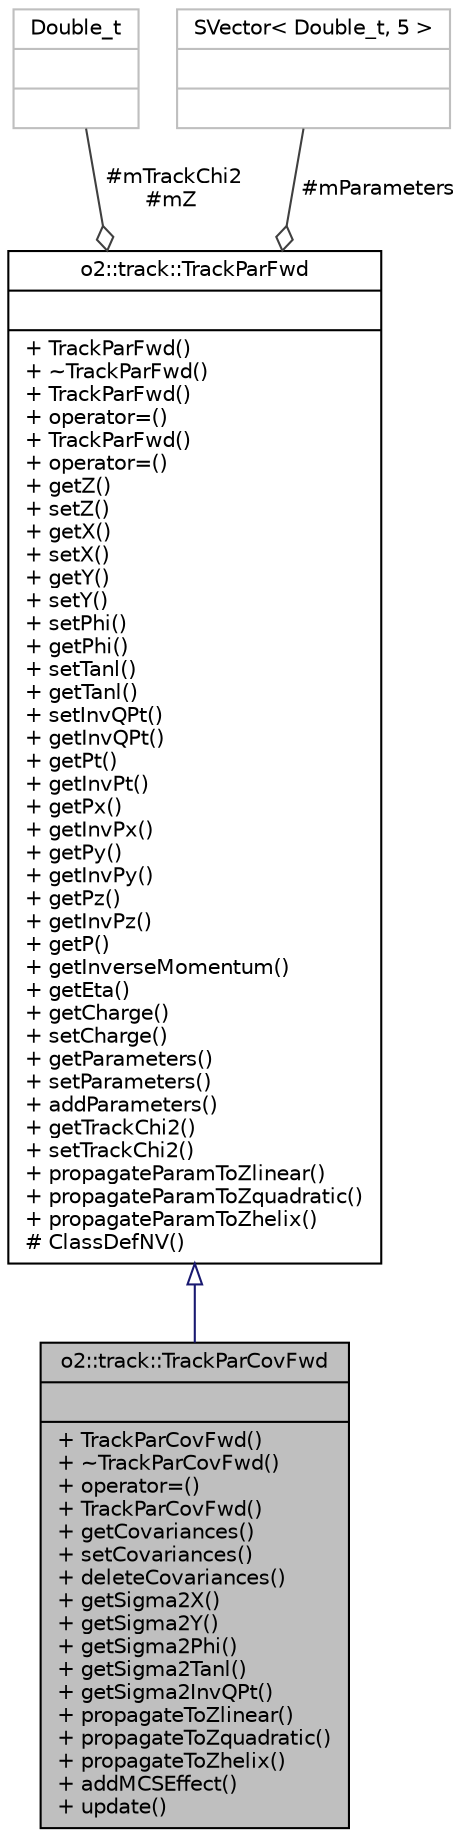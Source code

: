 digraph "o2::track::TrackParCovFwd"
{
 // INTERACTIVE_SVG=YES
  bgcolor="transparent";
  edge [fontname="Helvetica",fontsize="10",labelfontname="Helvetica",labelfontsize="10"];
  node [fontname="Helvetica",fontsize="10",shape=record];
  Node6 [label="{o2::track::TrackParCovFwd\n||+ TrackParCovFwd()\l+ ~TrackParCovFwd()\l+ operator=()\l+ TrackParCovFwd()\l+ getCovariances()\l+ setCovariances()\l+ deleteCovariances()\l+ getSigma2X()\l+ getSigma2Y()\l+ getSigma2Phi()\l+ getSigma2Tanl()\l+ getSigma2InvQPt()\l+ propagateToZlinear()\l+ propagateToZquadratic()\l+ propagateToZhelix()\l+ addMCSEffect()\l+ update()\l}",height=0.2,width=0.4,color="black", fillcolor="grey75", style="filled", fontcolor="black"];
  Node7 -> Node6 [dir="back",color="midnightblue",fontsize="10",style="solid",arrowtail="onormal",fontname="Helvetica"];
  Node7 [label="{o2::track::TrackParFwd\n||+ TrackParFwd()\l+ ~TrackParFwd()\l+ TrackParFwd()\l+ operator=()\l+ TrackParFwd()\l+ operator=()\l+ getZ()\l+ setZ()\l+ getX()\l+ setX()\l+ getY()\l+ setY()\l+ setPhi()\l+ getPhi()\l+ setTanl()\l+ getTanl()\l+ setInvQPt()\l+ getInvQPt()\l+ getPt()\l+ getInvPt()\l+ getPx()\l+ getInvPx()\l+ getPy()\l+ getInvPy()\l+ getPz()\l+ getInvPz()\l+ getP()\l+ getInverseMomentum()\l+ getEta()\l+ getCharge()\l+ setCharge()\l+ getParameters()\l+ setParameters()\l+ addParameters()\l+ getTrackChi2()\l+ setTrackChi2()\l+ propagateParamToZlinear()\l+ propagateParamToZquadratic()\l+ propagateParamToZhelix()\l# ClassDefNV()\l}",height=0.2,width=0.4,color="black",URL="$d8/d10/classo2_1_1track_1_1TrackParFwd.html"];
  Node8 -> Node7 [color="grey25",fontsize="10",style="solid",label=" #mTrackChi2\n#mZ" ,arrowhead="odiamond",fontname="Helvetica"];
  Node8 [label="{Double_t\n||}",height=0.2,width=0.4,color="grey75"];
  Node9 -> Node7 [color="grey25",fontsize="10",style="solid",label=" #mParameters" ,arrowhead="odiamond",fontname="Helvetica"];
  Node9 [label="{SVector\< Double_t, 5 \>\n||}",height=0.2,width=0.4,color="grey75"];
}
